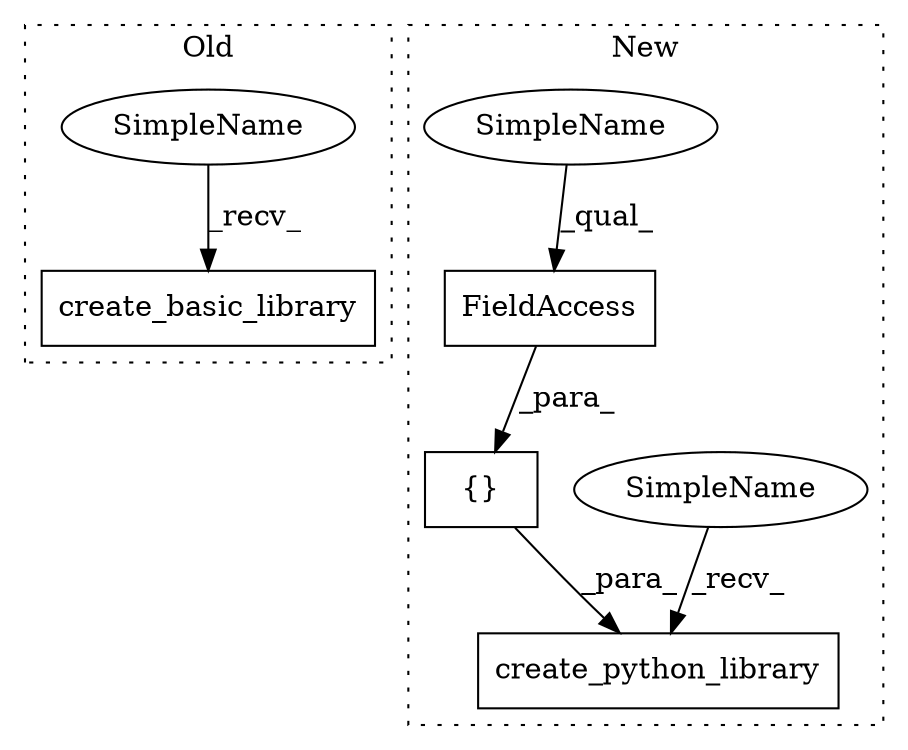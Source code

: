 digraph G {
subgraph cluster0 {
1 [label="create_basic_library" a="32" s="8835" l="22" shape="box"];
5 [label="SimpleName" a="42" s="8830" l="4" shape="ellipse"];
label = "Old";
style="dotted";
}
subgraph cluster1 {
2 [label="{}" a="4" s="8754,8774" l="1,1" shape="box"];
3 [label="create_python_library" a="32" s="8723,8775" l="22,1" shape="box"];
4 [label="FieldAccess" a="22" s="8755" l="19" shape="box"];
6 [label="SimpleName" a="42" s="8718" l="4" shape="ellipse"];
7 [label="SimpleName" a="42" s="8755" l="4" shape="ellipse"];
label = "New";
style="dotted";
}
2 -> 3 [label="_para_"];
4 -> 2 [label="_para_"];
5 -> 1 [label="_recv_"];
6 -> 3 [label="_recv_"];
7 -> 4 [label="_qual_"];
}